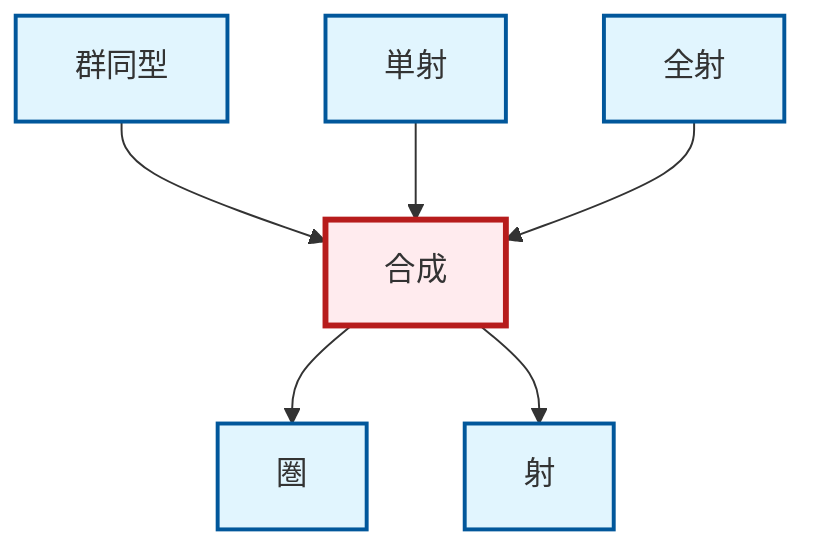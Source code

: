 graph TD
    classDef definition fill:#e1f5fe,stroke:#01579b,stroke-width:2px
    classDef theorem fill:#f3e5f5,stroke:#4a148c,stroke-width:2px
    classDef axiom fill:#fff3e0,stroke:#e65100,stroke-width:2px
    classDef example fill:#e8f5e9,stroke:#1b5e20,stroke-width:2px
    classDef current fill:#ffebee,stroke:#b71c1c,stroke-width:3px
    def-monomorphism["単射"]:::definition
    def-epimorphism["全射"]:::definition
    def-isomorphism["群同型"]:::definition
    def-composition["合成"]:::definition
    def-morphism["射"]:::definition
    def-category["圏"]:::definition
    def-isomorphism --> def-composition
    def-composition --> def-category
    def-composition --> def-morphism
    def-monomorphism --> def-composition
    def-epimorphism --> def-composition
    class def-composition current